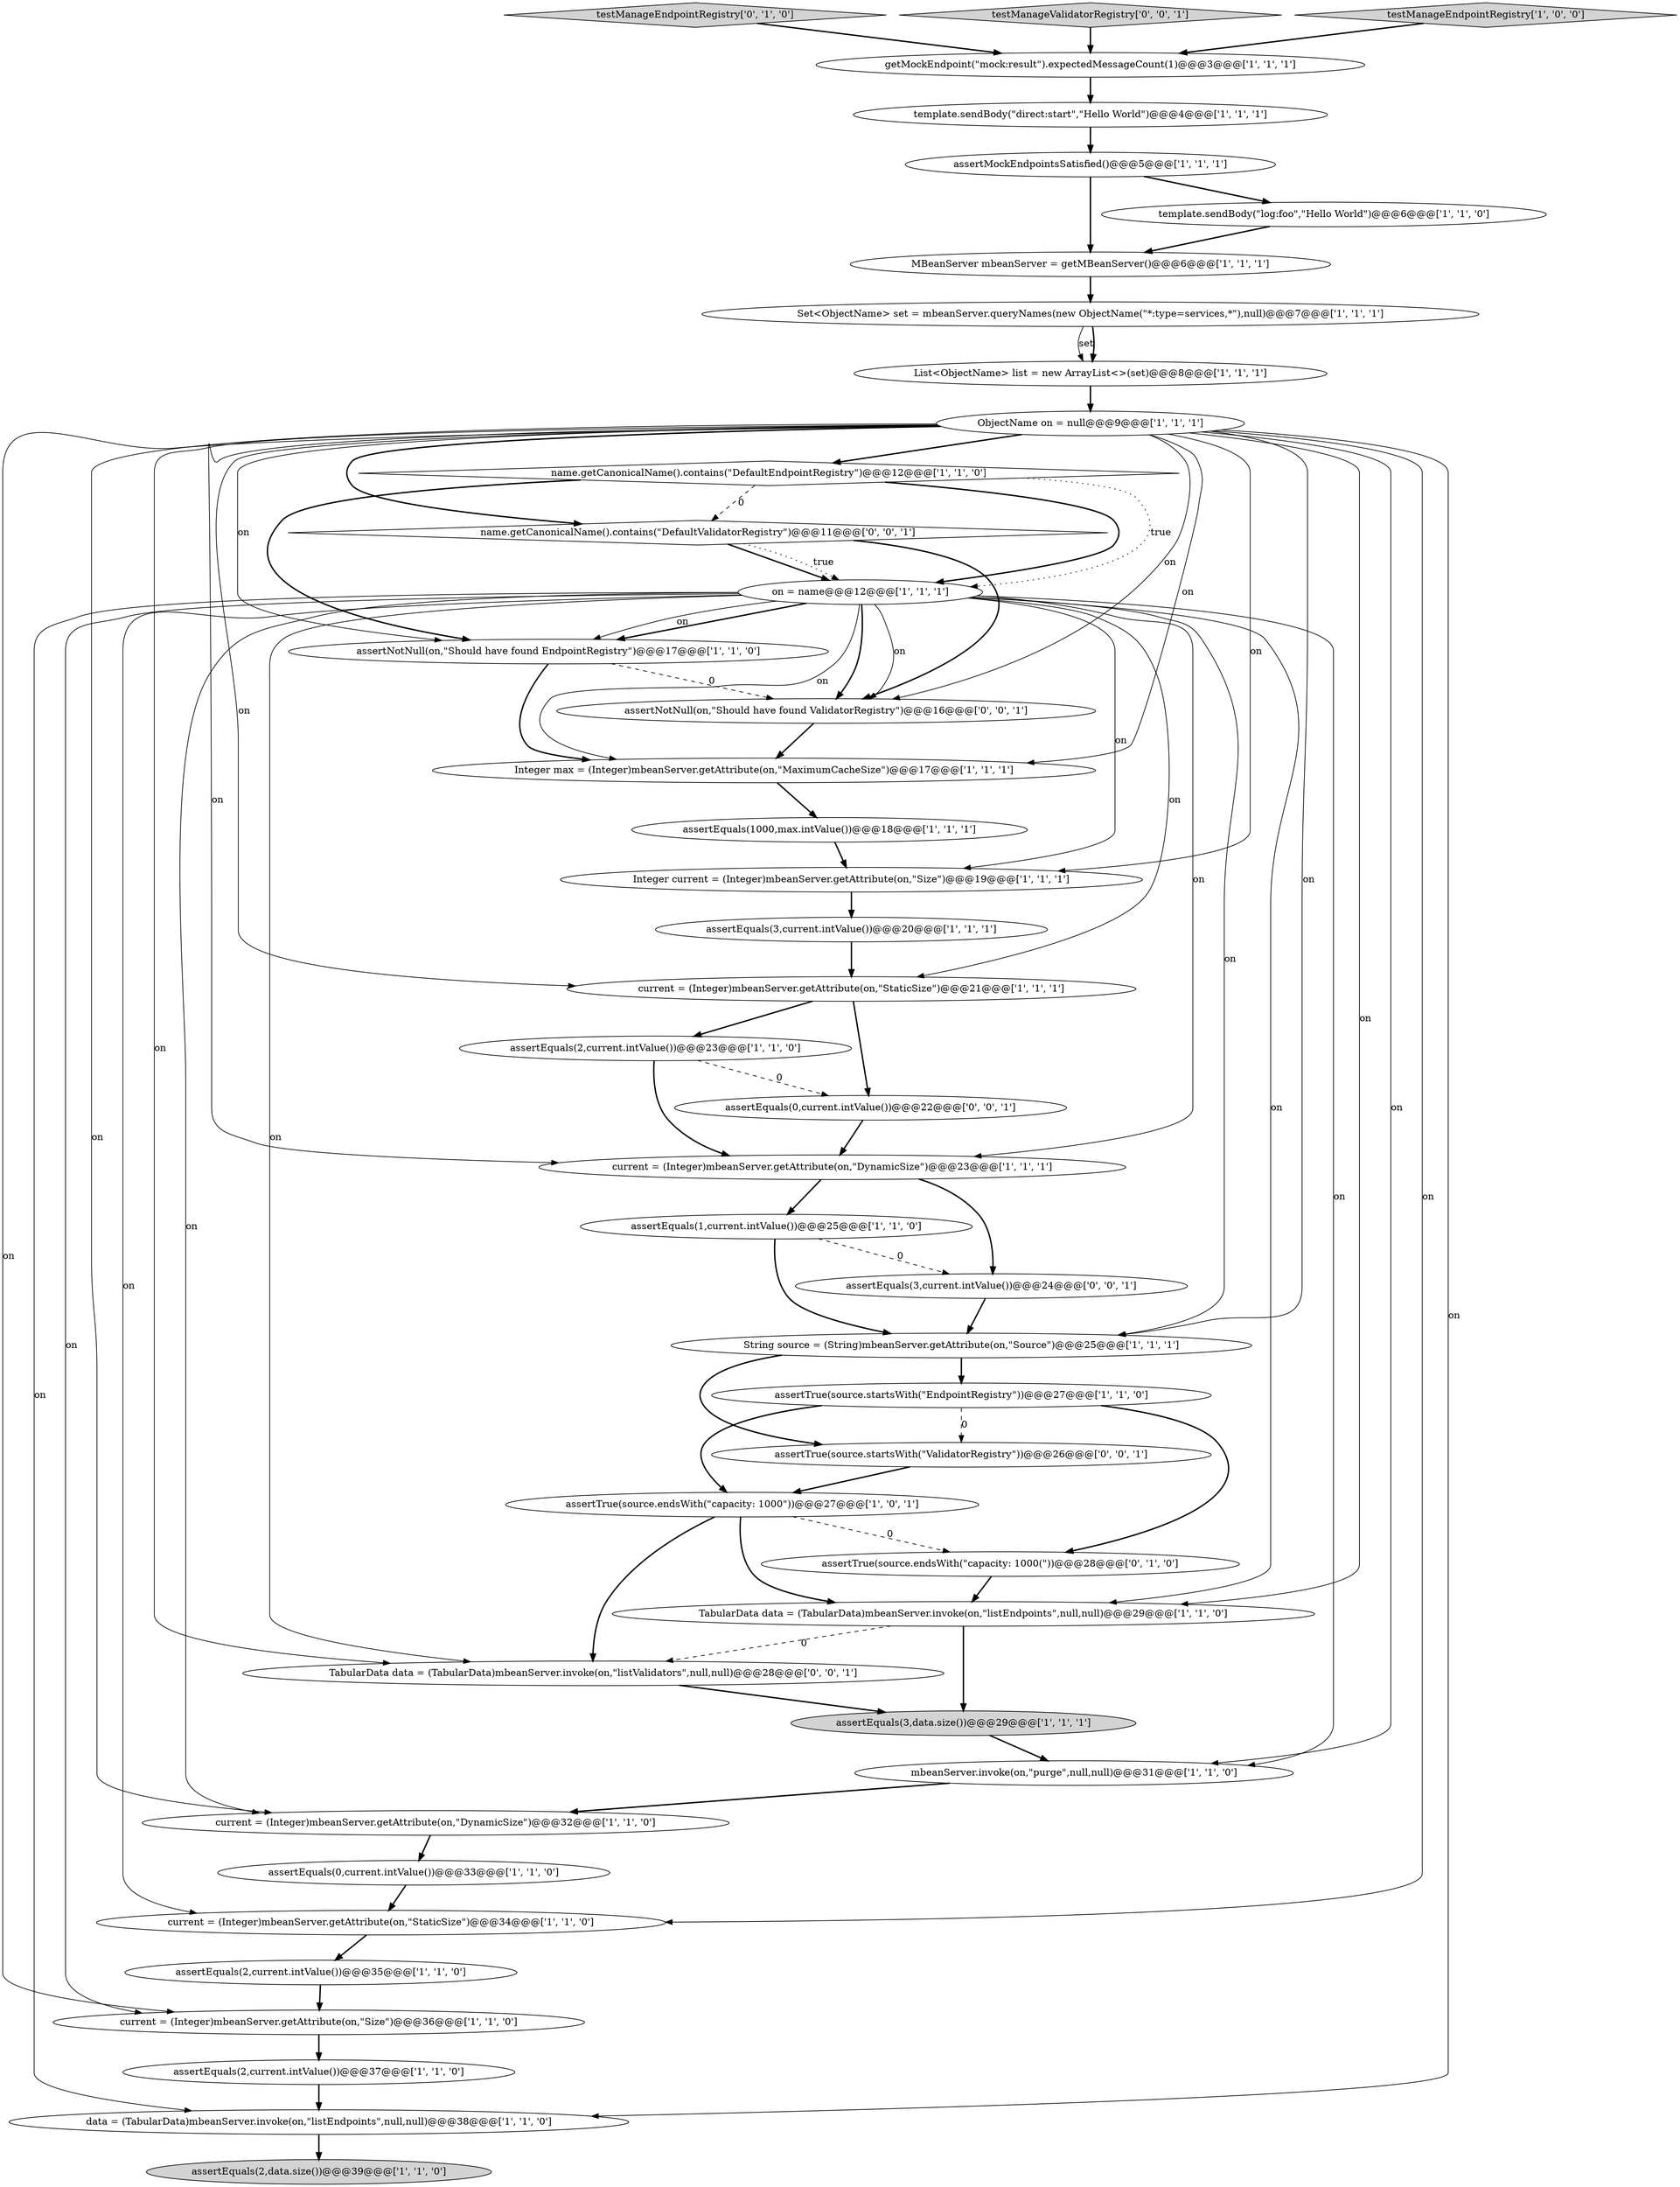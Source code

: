 digraph {
22 [style = filled, label = "MBeanServer mbeanServer = getMBeanServer()@@@6@@@['1', '1', '1']", fillcolor = white, shape = ellipse image = "AAA0AAABBB1BBB"];
28 [style = filled, label = "Integer max = (Integer)mbeanServer.getAttribute(on,\"MaximumCacheSize\")@@@17@@@['1', '1', '1']", fillcolor = white, shape = ellipse image = "AAA0AAABBB1BBB"];
24 [style = filled, label = "current = (Integer)mbeanServer.getAttribute(on,\"DynamicSize\")@@@23@@@['1', '1', '1']", fillcolor = white, shape = ellipse image = "AAA0AAABBB1BBB"];
33 [style = filled, label = "on = name@@@12@@@['1', '1', '1']", fillcolor = white, shape = ellipse image = "AAA0AAABBB1BBB"];
16 [style = filled, label = "template.sendBody(\"direct:start\",\"Hello World\")@@@4@@@['1', '1', '1']", fillcolor = white, shape = ellipse image = "AAA0AAABBB1BBB"];
5 [style = filled, label = "getMockEndpoint(\"mock:result\").expectedMessageCount(1)@@@3@@@['1', '1', '1']", fillcolor = white, shape = ellipse image = "AAA0AAABBB1BBB"];
30 [style = filled, label = "current = (Integer)mbeanServer.getAttribute(on,\"DynamicSize\")@@@32@@@['1', '1', '0']", fillcolor = white, shape = ellipse image = "AAA0AAABBB1BBB"];
15 [style = filled, label = "mbeanServer.invoke(on,\"purge\",null,null)@@@31@@@['1', '1', '0']", fillcolor = white, shape = ellipse image = "AAA0AAABBB1BBB"];
20 [style = filled, label = "Integer current = (Integer)mbeanServer.getAttribute(on,\"Size\")@@@19@@@['1', '1', '1']", fillcolor = white, shape = ellipse image = "AAA0AAABBB1BBB"];
32 [style = filled, label = "assertEquals(1000,max.intValue())@@@18@@@['1', '1', '1']", fillcolor = white, shape = ellipse image = "AAA0AAABBB1BBB"];
37 [style = filled, label = "name.getCanonicalName().contains(\"DefaultValidatorRegistry\")@@@11@@@['0', '0', '1']", fillcolor = white, shape = diamond image = "AAA0AAABBB3BBB"];
9 [style = filled, label = "assertNotNull(on,\"Should have found EndpointRegistry\")@@@17@@@['1', '1', '0']", fillcolor = white, shape = ellipse image = "AAA0AAABBB1BBB"];
14 [style = filled, label = "name.getCanonicalName().contains(\"DefaultEndpointRegistry\")@@@12@@@['1', '1', '0']", fillcolor = white, shape = diamond image = "AAA0AAABBB1BBB"];
2 [style = filled, label = "ObjectName on = null@@@9@@@['1', '1', '1']", fillcolor = white, shape = ellipse image = "AAA0AAABBB1BBB"];
0 [style = filled, label = "assertEquals(3,data.size())@@@29@@@['1', '1', '1']", fillcolor = lightgray, shape = ellipse image = "AAA0AAABBB1BBB"];
18 [style = filled, label = "assertMockEndpointsSatisfied()@@@5@@@['1', '1', '1']", fillcolor = white, shape = ellipse image = "AAA0AAABBB1BBB"];
7 [style = filled, label = "current = (Integer)mbeanServer.getAttribute(on,\"StaticSize\")@@@21@@@['1', '1', '1']", fillcolor = white, shape = ellipse image = "AAA0AAABBB1BBB"];
31 [style = filled, label = "assertEquals(2,data.size())@@@39@@@['1', '1', '0']", fillcolor = lightgray, shape = ellipse image = "AAA0AAABBB1BBB"];
6 [style = filled, label = "template.sendBody(\"log:foo\",\"Hello World\")@@@6@@@['1', '1', '0']", fillcolor = white, shape = ellipse image = "AAA0AAABBB1BBB"];
4 [style = filled, label = "List<ObjectName> list = new ArrayList<>(set)@@@8@@@['1', '1', '1']", fillcolor = white, shape = ellipse image = "AAA0AAABBB1BBB"];
35 [style = filled, label = "testManageEndpointRegistry['0', '1', '0']", fillcolor = lightgray, shape = diamond image = "AAA0AAABBB2BBB"];
39 [style = filled, label = "assertEquals(0,current.intValue())@@@22@@@['0', '0', '1']", fillcolor = white, shape = ellipse image = "AAA0AAABBB3BBB"];
29 [style = filled, label = "assertEquals(2,current.intValue())@@@35@@@['1', '1', '0']", fillcolor = white, shape = ellipse image = "AAA0AAABBB1BBB"];
13 [style = filled, label = "Set<ObjectName> set = mbeanServer.queryNames(new ObjectName(\"*:type=services,*\"),null)@@@7@@@['1', '1', '1']", fillcolor = white, shape = ellipse image = "AAA0AAABBB1BBB"];
23 [style = filled, label = "assertEquals(2,current.intValue())@@@23@@@['1', '1', '0']", fillcolor = white, shape = ellipse image = "AAA0AAABBB1BBB"];
10 [style = filled, label = "data = (TabularData)mbeanServer.invoke(on,\"listEndpoints\",null,null)@@@38@@@['1', '1', '0']", fillcolor = white, shape = ellipse image = "AAA0AAABBB1BBB"];
41 [style = filled, label = "testManageValidatorRegistry['0', '0', '1']", fillcolor = lightgray, shape = diamond image = "AAA0AAABBB3BBB"];
21 [style = filled, label = "String source = (String)mbeanServer.getAttribute(on,\"Source\")@@@25@@@['1', '1', '1']", fillcolor = white, shape = ellipse image = "AAA0AAABBB1BBB"];
11 [style = filled, label = "assertTrue(source.startsWith(\"EndpointRegistry\"))@@@27@@@['1', '1', '0']", fillcolor = white, shape = ellipse image = "AAA0AAABBB1BBB"];
25 [style = filled, label = "assertEquals(3,current.intValue())@@@20@@@['1', '1', '1']", fillcolor = white, shape = ellipse image = "AAA0AAABBB1BBB"];
12 [style = filled, label = "current = (Integer)mbeanServer.getAttribute(on,\"Size\")@@@36@@@['1', '1', '0']", fillcolor = white, shape = ellipse image = "AAA0AAABBB1BBB"];
8 [style = filled, label = "assertEquals(2,current.intValue())@@@37@@@['1', '1', '0']", fillcolor = white, shape = ellipse image = "AAA0AAABBB1BBB"];
19 [style = filled, label = "testManageEndpointRegistry['1', '0', '0']", fillcolor = lightgray, shape = diamond image = "AAA0AAABBB1BBB"];
36 [style = filled, label = "assertEquals(3,current.intValue())@@@24@@@['0', '0', '1']", fillcolor = white, shape = ellipse image = "AAA0AAABBB3BBB"];
38 [style = filled, label = "assertTrue(source.startsWith(\"ValidatorRegistry\"))@@@26@@@['0', '0', '1']", fillcolor = white, shape = ellipse image = "AAA0AAABBB3BBB"];
27 [style = filled, label = "assertTrue(source.endsWith(\"capacity: 1000\"))@@@27@@@['1', '0', '1']", fillcolor = white, shape = ellipse image = "AAA0AAABBB1BBB"];
1 [style = filled, label = "assertEquals(0,current.intValue())@@@33@@@['1', '1', '0']", fillcolor = white, shape = ellipse image = "AAA0AAABBB1BBB"];
17 [style = filled, label = "TabularData data = (TabularData)mbeanServer.invoke(on,\"listEndpoints\",null,null)@@@29@@@['1', '1', '0']", fillcolor = white, shape = ellipse image = "AAA0AAABBB1BBB"];
34 [style = filled, label = "assertTrue(source.endsWith(\"capacity: 1000(\"))@@@28@@@['0', '1', '0']", fillcolor = white, shape = ellipse image = "AAA1AAABBB2BBB"];
3 [style = filled, label = "current = (Integer)mbeanServer.getAttribute(on,\"StaticSize\")@@@34@@@['1', '1', '0']", fillcolor = white, shape = ellipse image = "AAA0AAABBB1BBB"];
40 [style = filled, label = "assertNotNull(on,\"Should have found ValidatorRegistry\")@@@16@@@['0', '0', '1']", fillcolor = white, shape = ellipse image = "AAA0AAABBB3BBB"];
26 [style = filled, label = "assertEquals(1,current.intValue())@@@25@@@['1', '1', '0']", fillcolor = white, shape = ellipse image = "AAA0AAABBB1BBB"];
42 [style = filled, label = "TabularData data = (TabularData)mbeanServer.invoke(on,\"listValidators\",null,null)@@@28@@@['0', '0', '1']", fillcolor = white, shape = ellipse image = "AAA0AAABBB3BBB"];
11->34 [style = bold, label=""];
7->23 [style = bold, label=""];
13->4 [style = solid, label="set"];
2->42 [style = solid, label="on"];
40->28 [style = bold, label=""];
37->33 [style = bold, label=""];
6->22 [style = bold, label=""];
2->24 [style = solid, label="on"];
2->17 [style = solid, label="on"];
4->2 [style = bold, label=""];
11->38 [style = dashed, label="0"];
20->25 [style = bold, label=""];
11->27 [style = bold, label=""];
36->21 [style = bold, label=""];
2->40 [style = solid, label="on"];
0->15 [style = bold, label=""];
39->24 [style = bold, label=""];
33->17 [style = solid, label="on"];
17->42 [style = dashed, label="0"];
33->42 [style = solid, label="on"];
33->9 [style = bold, label=""];
29->12 [style = bold, label=""];
9->28 [style = bold, label=""];
33->24 [style = solid, label="on"];
2->30 [style = solid, label="on"];
22->13 [style = bold, label=""];
33->30 [style = solid, label="on"];
2->21 [style = solid, label="on"];
33->3 [style = solid, label="on"];
14->37 [style = dashed, label="0"];
26->21 [style = bold, label=""];
23->39 [style = dashed, label="0"];
2->12 [style = solid, label="on"];
19->5 [style = bold, label=""];
28->32 [style = bold, label=""];
27->34 [style = dashed, label="0"];
26->36 [style = dashed, label="0"];
34->17 [style = bold, label=""];
32->20 [style = bold, label=""];
35->5 [style = bold, label=""];
37->40 [style = bold, label=""];
2->9 [style = solid, label="on"];
33->40 [style = solid, label="on"];
27->17 [style = bold, label=""];
33->21 [style = solid, label="on"];
7->39 [style = bold, label=""];
33->9 [style = solid, label="on"];
33->15 [style = solid, label="on"];
41->5 [style = bold, label=""];
24->26 [style = bold, label=""];
9->40 [style = dashed, label="0"];
5->16 [style = bold, label=""];
8->10 [style = bold, label=""];
18->6 [style = bold, label=""];
2->3 [style = solid, label="on"];
3->29 [style = bold, label=""];
21->11 [style = bold, label=""];
15->30 [style = bold, label=""];
13->4 [style = bold, label=""];
14->33 [style = dotted, label="true"];
18->22 [style = bold, label=""];
14->9 [style = bold, label=""];
27->42 [style = bold, label=""];
33->40 [style = bold, label=""];
33->12 [style = solid, label="on"];
33->28 [style = solid, label="on"];
37->33 [style = dotted, label="true"];
21->38 [style = bold, label=""];
30->1 [style = bold, label=""];
2->10 [style = solid, label="on"];
12->8 [style = bold, label=""];
17->0 [style = bold, label=""];
33->10 [style = solid, label="on"];
2->28 [style = solid, label="on"];
33->20 [style = solid, label="on"];
42->0 [style = bold, label=""];
33->7 [style = solid, label="on"];
23->24 [style = bold, label=""];
24->36 [style = bold, label=""];
16->18 [style = bold, label=""];
25->7 [style = bold, label=""];
10->31 [style = bold, label=""];
2->15 [style = solid, label="on"];
2->37 [style = bold, label=""];
1->3 [style = bold, label=""];
14->33 [style = bold, label=""];
2->7 [style = solid, label="on"];
2->14 [style = bold, label=""];
38->27 [style = bold, label=""];
2->20 [style = solid, label="on"];
}
